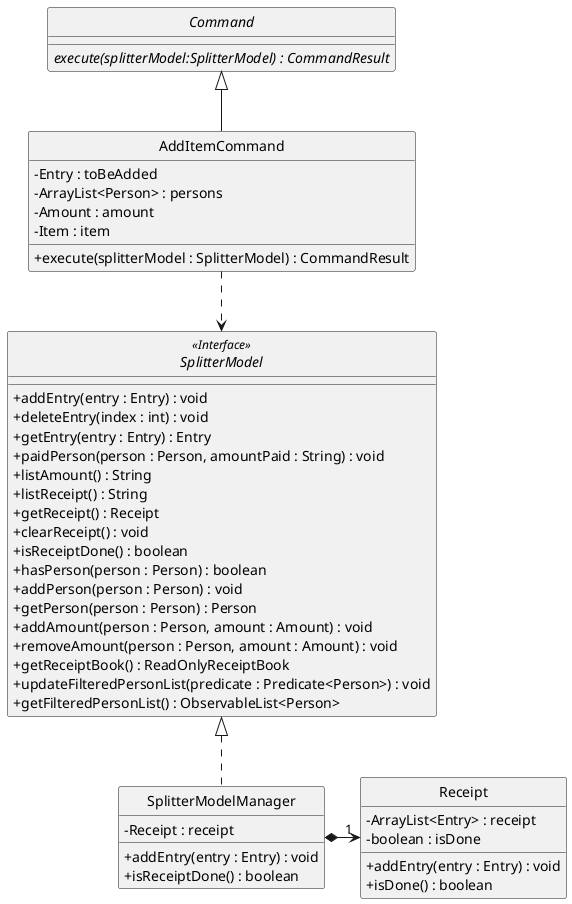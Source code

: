 @startuml
/' @author @ailanthustng'/

skinparam backgroundColor #ffffff
skinparam classAttributeIconSize 0
hide circle


abstract class Command {
    {abstract} execute(splitterModel:SplitterModel) : CommandResult
}

class AddItemCommand extends Command {
    /' Fields '/
    - Entry : toBeAdded
    - ArrayList<Person> : persons
    - Amount : amount
    - Item : item

    /' Methods '/
    + execute(splitterModel : SplitterModel) : CommandResult

}

interface SplitterModel <<Interface>> {
    + addEntry(entry : Entry) : void
    + deleteEntry(index : int) : void
    + getEntry(entry : Entry) : Entry
    + paidPerson(person : Person, amountPaid : String) : void
    + listAmount() : String
    + listReceipt() : String
    + getReceipt() : Receipt
    + clearReceipt() : void
    + isReceiptDone() : boolean
    + hasPerson(person : Person) : boolean
    + addPerson(person : Person) : void
    + getPerson(person : Person) : Person
    + addAmount(person : Person, amount : Amount) : void
    + removeAmount(person : Person, amount : Amount) : void
    + getReceiptBook() : ReadOnlyReceiptBook
    + updateFilteredPersonList(predicate : Predicate<Person>) : void
    + getFilteredPersonList() : ObservableList<Person>
}

class SplitterModelManager implements SplitterModel {
    /' Fields '/
    - Receipt : receipt

    /' Methods '/
    + addEntry(entry : Entry) : void
    + isReceiptDone() : boolean
}

class Receipt {
    /' Fields '/
    - ArrayList<Entry> : receipt
    - boolean : isDone

    /' Methods '/
    + addEntry(entry : Entry) : void
    + isDone() : boolean
}




AddItemCommand ..> SplitterModel
SplitterModelManager *-right->"1" Receipt


@enduml
